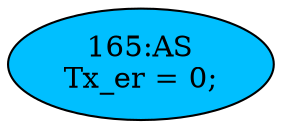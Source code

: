 strict digraph "" {
	node [label="\N"];
	"165:AS"	 [ast="<pyverilog.vparser.ast.Assign object at 0x7f88749c9cd0>",
		def_var="['Tx_er']",
		fillcolor=deepskyblue,
		label="165:AS
Tx_er = 0;",
		statements="[]",
		style=filled,
		typ=Assign,
		use_var="[]"];
}
